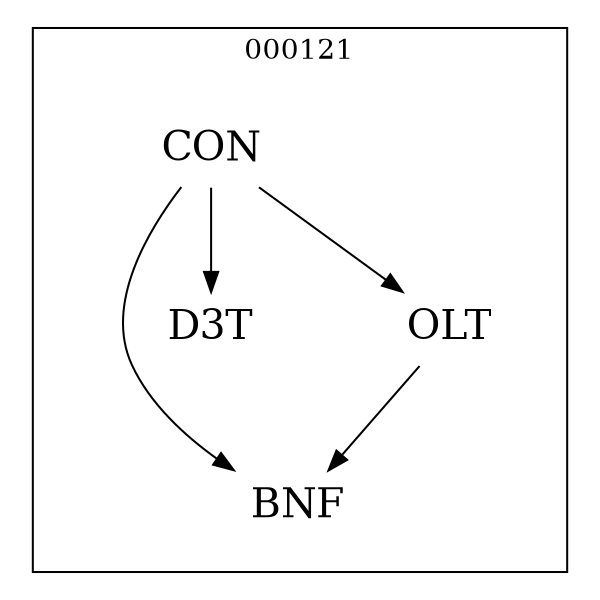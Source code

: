 strict digraph DAGS {
	size = "4,4!" ; ratio ="fill"; subgraph cluster_0{
			labeldoc = "t";
			label = "000121";node	[label= CON, shape = plaintext, fontsize=20] CON;node	[label= BNF, shape = plaintext, fontsize=20] BNF;node	[label= D3T, shape = plaintext, fontsize=20] D3T;node	[label= OLT, shape = plaintext, fontsize=20] OLT;
CON->BNF;
CON->D3T;
CON->OLT;
OLT->BNF;
	}}